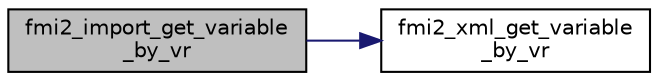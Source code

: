 digraph "fmi2_import_get_variable_by_vr"
{
  edge [fontname="Helvetica",fontsize="10",labelfontname="Helvetica",labelfontsize="10"];
  node [fontname="Helvetica",fontsize="10",shape=record];
  rankdir="LR";
  Node233 [label="fmi2_import_get_variable\l_by_vr",height=0.2,width=0.4,color="black", fillcolor="grey75", style="filled", fontcolor="black"];
  Node233 -> Node234 [color="midnightblue",fontsize="10",style="solid",fontname="Helvetica"];
  Node234 [label="fmi2_xml_get_variable\l_by_vr",height=0.2,width=0.4,color="black", fillcolor="white", style="filled",URL="$de/d1e/group__fmi2__xml__gen.html#ga3c30d4048bd8bf46313b654252da366f",tooltip="Get variable by value reference. "];
}
